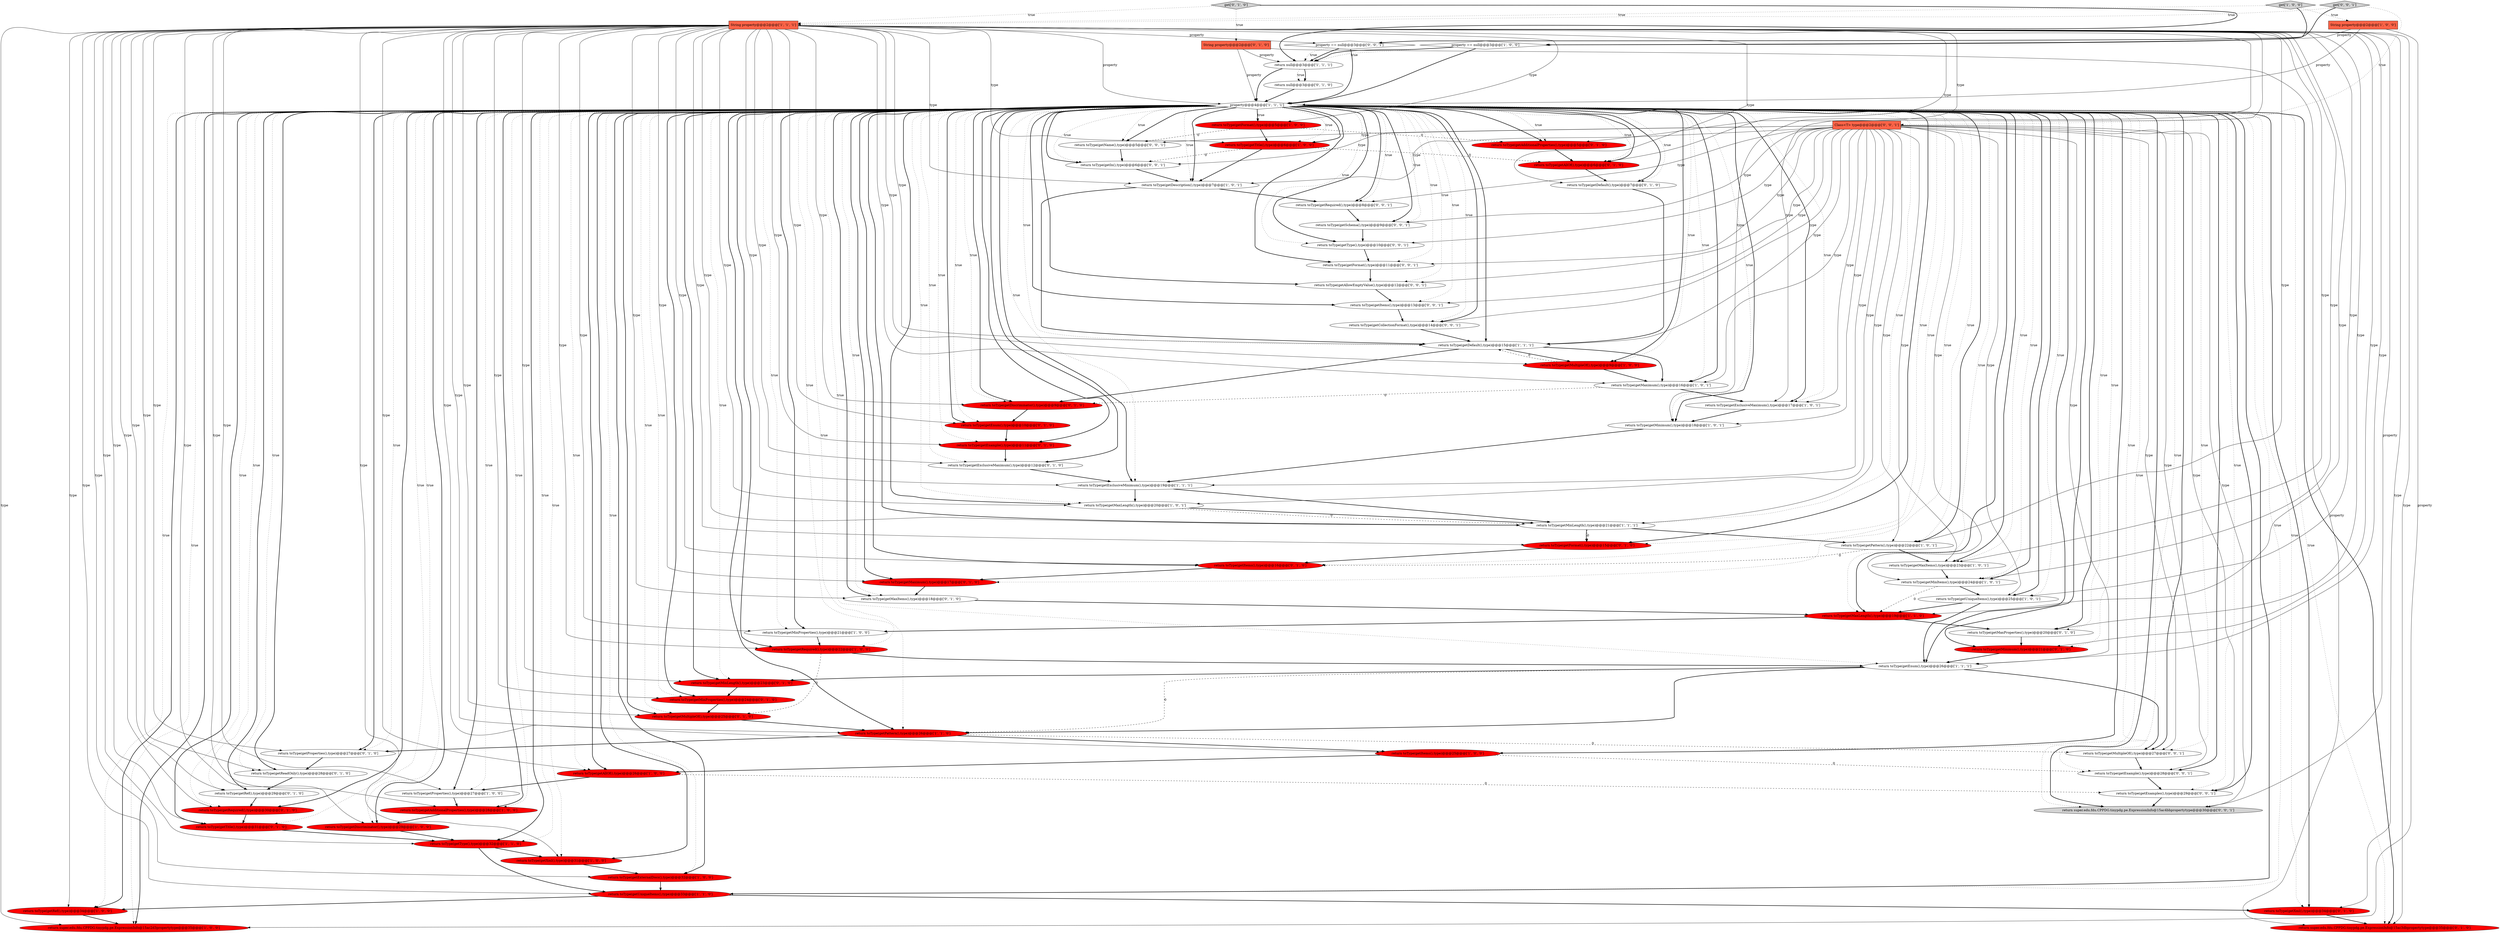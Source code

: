digraph {
4 [style = filled, label = "return toType(getRef(),type)@@@34@@@['1', '0', '0']", fillcolor = red, shape = ellipse image = "AAA1AAABBB1BBB"];
60 [style = filled, label = "return toType(getTitle(),type)@@@31@@@['0', '1', '0']", fillcolor = red, shape = ellipse image = "AAA1AAABBB2BBB"];
5 [style = filled, label = "return toType(getMinItems(),type)@@@24@@@['1', '0', '1']", fillcolor = white, shape = ellipse image = "AAA0AAABBB1BBB"];
53 [style = filled, label = "return toType(getXml(),type)@@@34@@@['0', '1', '0']", fillcolor = red, shape = ellipse image = "AAA1AAABBB2BBB"];
77 [style = filled, label = "return toType(getMultipleOf(),type)@@@27@@@['0', '0', '1']", fillcolor = white, shape = ellipse image = "AAA0AAABBB3BBB"];
16 [style = filled, label = "get['1', '0', '0']", fillcolor = lightgray, shape = diamond image = "AAA0AAABBB1BBB"];
2 [style = filled, label = "return toType(getEnum(),type)@@@26@@@['1', '1', '1']", fillcolor = white, shape = ellipse image = "AAA0AAABBB1BBB"];
23 [style = filled, label = "return toType(getXml(),type)@@@31@@@['1', '0', '0']", fillcolor = red, shape = ellipse image = "AAA1AAABBB1BBB"];
59 [style = filled, label = "return toType(getAllOf(),type)@@@6@@@['0', '1', '0']", fillcolor = red, shape = ellipse image = "AAA1AAABBB2BBB"];
46 [style = filled, label = "return toType(getExample(),type)@@@11@@@['0', '1', '0']", fillcolor = red, shape = ellipse image = "AAA1AAABBB2BBB"];
64 [style = filled, label = "return toType(getExample(),type)@@@28@@@['0', '0', '1']", fillcolor = white, shape = ellipse image = "AAA0AAABBB3BBB"];
67 [style = filled, label = "get['0', '0', '1']", fillcolor = lightgray, shape = diamond image = "AAA0AAABBB3BBB"];
26 [style = filled, label = "return toType(getDiscriminator(),type)@@@29@@@['1', '0', '0']", fillcolor = red, shape = ellipse image = "AAA1AAABBB1BBB"];
10 [style = filled, label = "property == null@@@3@@@['1', '0', '0']", fillcolor = white, shape = diamond image = "AAA0AAABBB1BBB"];
62 [style = filled, label = "return toType(getMultipleOf(),type)@@@25@@@['0', '1', '0']", fillcolor = red, shape = ellipse image = "AAA1AAABBB2BBB"];
42 [style = filled, label = "return toType(getRef(),type)@@@29@@@['0', '1', '0']", fillcolor = white, shape = ellipse image = "AAA0AAABBB2BBB"];
49 [style = filled, label = "return toType(getReadOnly(),type)@@@28@@@['0', '1', '0']", fillcolor = white, shape = ellipse image = "AAA0AAABBB2BBB"];
1 [style = filled, label = "return toType(getExclusiveMinimum(),type)@@@19@@@['1', '1', '1']", fillcolor = white, shape = ellipse image = "AAA0AAABBB1BBB"];
35 [style = filled, label = "return toType(getMinProperties(),type)@@@21@@@['1', '0', '0']", fillcolor = white, shape = ellipse image = "AAA0AAABBB1BBB"];
52 [style = filled, label = "return toType(getRequired(),type)@@@30@@@['0', '1', '0']", fillcolor = red, shape = ellipse image = "AAA1AAABBB2BBB"];
70 [style = filled, label = "Class<T> type@@@2@@@['0', '0', '1']", fillcolor = tomato, shape = box image = "AAA0AAABBB3BBB"];
54 [style = filled, label = "return toType(getDiscriminator(),type)@@@9@@@['0', '1', '0']", fillcolor = red, shape = ellipse image = "AAA1AAABBB2BBB"];
20 [style = filled, label = "return toType(getExternalDocs(),type)@@@32@@@['1', '0', '0']", fillcolor = red, shape = ellipse image = "AAA1AAABBB1BBB"];
18 [style = filled, label = "return toType(getTitle(),type)@@@6@@@['1', '0', '0']", fillcolor = red, shape = ellipse image = "AAA1AAABBB1BBB"];
66 [style = filled, label = "return toType(getItems(),type)@@@13@@@['0', '0', '1']", fillcolor = white, shape = ellipse image = "AAA0AAABBB3BBB"];
28 [style = filled, label = "return null@@@3@@@['1', '1', '1']", fillcolor = white, shape = ellipse image = "AAA0AAABBB1BBB"];
24 [style = filled, label = "return toType(getMaxLength(),type)@@@19@@@['1', '1', '0']", fillcolor = red, shape = ellipse image = "AAA1AAABBB1BBB"];
58 [style = filled, label = "return super.edu.fdu.CPPDG.tinypdg.pe.ExpressionInfo@15ac3dbpropertytype@@@35@@@['0', '1', '0']", fillcolor = red, shape = ellipse image = "AAA1AAABBB2BBB"];
39 [style = filled, label = "return null@@@3@@@['0', '1', '0']", fillcolor = white, shape = ellipse image = "AAA0AAABBB2BBB"];
61 [style = filled, label = "return toType(getMaxItems(),type)@@@18@@@['0', '1', '0']", fillcolor = white, shape = ellipse image = "AAA0AAABBB2BBB"];
8 [style = filled, label = "return super.edu.fdu.CPPDG.tinypdg.pe.ExpressionInfo@15ac2d3propertytype@@@35@@@['1', '0', '0']", fillcolor = red, shape = ellipse image = "AAA1AAABBB1BBB"];
78 [style = filled, label = "return toType(getRequired(),type)@@@8@@@['0', '0', '1']", fillcolor = white, shape = ellipse image = "AAA0AAABBB3BBB"];
71 [style = filled, label = "return toType(getIn(),type)@@@6@@@['0', '0', '1']", fillcolor = white, shape = ellipse image = "AAA0AAABBB3BBB"];
17 [style = filled, label = "return toType(getMaxItems(),type)@@@23@@@['1', '0', '1']", fillcolor = white, shape = ellipse image = "AAA0AAABBB1BBB"];
72 [style = filled, label = "return toType(getExamples(),type)@@@29@@@['0', '0', '1']", fillcolor = white, shape = ellipse image = "AAA0AAABBB3BBB"];
34 [style = filled, label = "return toType(getAdditionalProperties(),type)@@@28@@@['1', '0', '0']", fillcolor = red, shape = ellipse image = "AAA1AAABBB1BBB"];
6 [style = filled, label = "return toType(getPattern(),type)@@@26@@@['1', '1', '0']", fillcolor = red, shape = ellipse image = "AAA1AAABBB1BBB"];
68 [style = filled, label = "return super.edu.fdu.CPPDG.tinypdg.pe.ExpressionInfo@15ac4bbpropertytype@@@30@@@['0', '0', '1']", fillcolor = lightgray, shape = ellipse image = "AAA0AAABBB3BBB"];
50 [style = filled, label = "return toType(getMinProperties(),type)@@@24@@@['0', '1', '0']", fillcolor = red, shape = ellipse image = "AAA1AAABBB2BBB"];
21 [style = filled, label = "return toType(getAllOf(),type)@@@26@@@['1', '0', '0']", fillcolor = red, shape = ellipse image = "AAA1AAABBB1BBB"];
47 [style = filled, label = "return toType(getExclusiveMaximum(),type)@@@12@@@['0', '1', '0']", fillcolor = white, shape = ellipse image = "AAA0AAABBB2BBB"];
56 [style = filled, label = "return toType(getProperties(),type)@@@27@@@['0', '1', '0']", fillcolor = white, shape = ellipse image = "AAA0AAABBB2BBB"];
33 [style = filled, label = "return toType(getPattern(),type)@@@22@@@['1', '0', '1']", fillcolor = white, shape = ellipse image = "AAA0AAABBB1BBB"];
31 [style = filled, label = "return toType(getMinLength(),type)@@@21@@@['1', '1', '1']", fillcolor = white, shape = ellipse image = "AAA0AAABBB1BBB"];
27 [style = filled, label = "return toType(getMinimum(),type)@@@18@@@['1', '0', '1']", fillcolor = white, shape = ellipse image = "AAA0AAABBB1BBB"];
9 [style = filled, label = "return toType(getRequired(),type)@@@22@@@['1', '0', '0']", fillcolor = red, shape = ellipse image = "AAA1AAABBB1BBB"];
38 [style = filled, label = "return toType(getDefault(),type)@@@7@@@['0', '1', '0']", fillcolor = white, shape = ellipse image = "AAA0AAABBB2BBB"];
7 [style = filled, label = "return toType(getMaximum(),type)@@@16@@@['1', '0', '1']", fillcolor = white, shape = ellipse image = "AAA0AAABBB1BBB"];
36 [style = filled, label = "return toType(getType(),type)@@@32@@@['1', '1', '0']", fillcolor = red, shape = ellipse image = "AAA1AAABBB1BBB"];
65 [style = filled, label = "property == null@@@3@@@['0', '0', '1']", fillcolor = white, shape = diamond image = "AAA0AAABBB3BBB"];
76 [style = filled, label = "return toType(getAllowEmptyValue(),type)@@@12@@@['0', '0', '1']", fillcolor = white, shape = ellipse image = "AAA0AAABBB3BBB"];
29 [style = filled, label = "return toType(getUniqueItems(),type)@@@25@@@['1', '0', '1']", fillcolor = white, shape = ellipse image = "AAA0AAABBB1BBB"];
40 [style = filled, label = "get['0', '1', '0']", fillcolor = lightgray, shape = diamond image = "AAA0AAABBB2BBB"];
55 [style = filled, label = "return toType(getMinLength(),type)@@@23@@@['0', '1', '0']", fillcolor = red, shape = ellipse image = "AAA1AAABBB2BBB"];
37 [style = filled, label = "return toType(getAdditionalProperties(),type)@@@5@@@['0', '1', '0']", fillcolor = red, shape = ellipse image = "AAA1AAABBB2BBB"];
41 [style = filled, label = "return toType(getFormat(),type)@@@15@@@['0', '1', '0']", fillcolor = red, shape = ellipse image = "AAA1AAABBB2BBB"];
25 [style = filled, label = "return toType(getProperties(),type)@@@27@@@['1', '0', '0']", fillcolor = white, shape = ellipse image = "AAA0AAABBB1BBB"];
0 [style = filled, label = "return toType(getUniqueItems(),type)@@@33@@@['1', '1', '0']", fillcolor = red, shape = ellipse image = "AAA1AAABBB1BBB"];
74 [style = filled, label = "return toType(getType(),type)@@@10@@@['0', '0', '1']", fillcolor = white, shape = ellipse image = "AAA0AAABBB3BBB"];
32 [style = filled, label = "return toType(getDescription(),type)@@@7@@@['1', '0', '1']", fillcolor = white, shape = ellipse image = "AAA0AAABBB1BBB"];
73 [style = filled, label = "return toType(getSchema(),type)@@@9@@@['0', '0', '1']", fillcolor = white, shape = ellipse image = "AAA0AAABBB3BBB"];
30 [style = filled, label = "String property@@@2@@@['1', '1', '1']", fillcolor = tomato, shape = box image = "AAA0AAABBB1BBB"];
15 [style = filled, label = "property@@@4@@@['1', '1', '1']", fillcolor = white, shape = diamond image = "AAA0AAABBB1BBB"];
43 [style = filled, label = "return toType(getMinimum(),type)@@@21@@@['0', '1', '0']", fillcolor = red, shape = ellipse image = "AAA1AAABBB2BBB"];
51 [style = filled, label = "return toType(getMaximum(),type)@@@17@@@['0', '1', '0']", fillcolor = red, shape = ellipse image = "AAA1AAABBB2BBB"];
22 [style = filled, label = "return toType(getMultipleOf(),type)@@@9@@@['1', '0', '0']", fillcolor = red, shape = ellipse image = "AAA1AAABBB1BBB"];
57 [style = filled, label = "return toType(getEnum(),type)@@@10@@@['0', '1', '0']", fillcolor = red, shape = ellipse image = "AAA1AAABBB2BBB"];
69 [style = filled, label = "return toType(getFormat(),type)@@@11@@@['0', '0', '1']", fillcolor = white, shape = ellipse image = "AAA0AAABBB3BBB"];
11 [style = filled, label = "return toType(getMaxLength(),type)@@@20@@@['1', '0', '1']", fillcolor = white, shape = ellipse image = "AAA0AAABBB1BBB"];
48 [style = filled, label = "return toType(getItems(),type)@@@16@@@['0', '1', '0']", fillcolor = red, shape = ellipse image = "AAA1AAABBB2BBB"];
3 [style = filled, label = "return toType(getExclusiveMaximum(),type)@@@17@@@['1', '0', '1']", fillcolor = white, shape = ellipse image = "AAA0AAABBB1BBB"];
12 [style = filled, label = "return toType(getFormat(),type)@@@5@@@['1', '0', '0']", fillcolor = red, shape = ellipse image = "AAA1AAABBB1BBB"];
13 [style = filled, label = "return toType(getDefault(),type)@@@15@@@['1', '1', '1']", fillcolor = white, shape = ellipse image = "AAA0AAABBB1BBB"];
45 [style = filled, label = "return toType(getMaxProperties(),type)@@@20@@@['0', '1', '0']", fillcolor = white, shape = ellipse image = "AAA0AAABBB2BBB"];
14 [style = filled, label = "String property@@@2@@@['1', '0', '0']", fillcolor = tomato, shape = box image = "AAA0AAABBB1BBB"];
44 [style = filled, label = "String property@@@2@@@['0', '1', '0']", fillcolor = tomato, shape = box image = "AAA0AAABBB2BBB"];
75 [style = filled, label = "return toType(getName(),type)@@@5@@@['0', '0', '1']", fillcolor = white, shape = ellipse image = "AAA0AAABBB3BBB"];
19 [style = filled, label = "return toType(getItems(),type)@@@25@@@['1', '0', '0']", fillcolor = red, shape = ellipse image = "AAA1AAABBB1BBB"];
63 [style = filled, label = "return toType(getCollectionFormat(),type)@@@14@@@['0', '0', '1']", fillcolor = white, shape = ellipse image = "AAA0AAABBB3BBB"];
74->69 [style = bold, label=""];
70->72 [style = solid, label="type"];
6->77 [style = dashed, label="0"];
15->55 [style = bold, label=""];
70->17 [style = solid, label="type"];
69->76 [style = bold, label=""];
30->17 [style = solid, label="type"];
25->34 [style = bold, label=""];
30->60 [style = solid, label="type"];
15->61 [style = bold, label=""];
15->21 [style = bold, label=""];
15->25 [style = bold, label=""];
2->6 [style = bold, label=""];
30->6 [style = solid, label="type"];
15->31 [style = dotted, label="true"];
30->27 [style = solid, label="type"];
30->32 [style = solid, label="type"];
30->48 [style = solid, label="type"];
70->66 [style = solid, label="type"];
20->0 [style = bold, label=""];
15->54 [style = bold, label=""];
54->57 [style = bold, label=""];
15->68 [style = dotted, label="true"];
73->74 [style = bold, label=""];
53->58 [style = bold, label=""];
70->7 [style = solid, label="type"];
15->20 [style = dotted, label="true"];
30->5 [style = solid, label="type"];
5->24 [style = dashed, label="0"];
31->41 [style = dashed, label="0"];
30->57 [style = solid, label="type"];
15->33 [style = dotted, label="true"];
15->73 [style = dotted, label="true"];
15->21 [style = dotted, label="true"];
15->7 [style = dotted, label="true"];
40->44 [style = dotted, label="true"];
15->57 [style = bold, label=""];
19->64 [style = dashed, label="0"];
15->9 [style = dotted, label="true"];
30->11 [style = solid, label="type"];
3->27 [style = bold, label=""];
70->78 [style = solid, label="type"];
70->76 [style = solid, label="type"];
41->48 [style = bold, label=""];
30->26 [style = solid, label="type"];
15->17 [style = bold, label=""];
48->51 [style = bold, label=""];
30->3 [style = solid, label="type"];
62->6 [style = bold, label=""];
52->60 [style = bold, label=""];
36->0 [style = bold, label=""];
15->8 [style = dotted, label="true"];
44->15 [style = solid, label="property"];
15->11 [style = bold, label=""];
51->61 [style = bold, label=""];
44->58 [style = solid, label="property"];
34->26 [style = bold, label=""];
15->52 [style = bold, label=""];
30->51 [style = solid, label="type"];
45->43 [style = bold, label=""];
15->29 [style = dotted, label="true"];
15->20 [style = bold, label=""];
15->53 [style = dotted, label="true"];
14->8 [style = solid, label="property"];
15->43 [style = dotted, label="true"];
15->0 [style = bold, label=""];
50->62 [style = bold, label=""];
12->18 [style = bold, label=""];
70->1 [style = solid, label="type"];
18->32 [style = bold, label=""];
30->65 [style = solid, label="property"];
15->41 [style = bold, label=""];
30->19 [style = solid, label="type"];
15->71 [style = bold, label=""];
4->8 [style = bold, label=""];
61->24 [style = bold, label=""];
63->13 [style = bold, label=""];
2->6 [style = dashed, label="0"];
21->72 [style = dashed, label="0"];
13->22 [style = bold, label=""];
1->31 [style = bold, label=""];
15->57 [style = dotted, label="true"];
15->72 [style = dotted, label="true"];
15->58 [style = dotted, label="true"];
15->66 [style = dotted, label="true"];
15->26 [style = dotted, label="true"];
70->3 [style = solid, label="type"];
57->46 [style = bold, label=""];
66->63 [style = bold, label=""];
65->28 [style = dotted, label="true"];
5->29 [style = bold, label=""];
15->38 [style = bold, label=""];
14->15 [style = solid, label="property"];
15->63 [style = dotted, label="true"];
15->13 [style = bold, label=""];
17->5 [style = bold, label=""];
30->22 [style = solid, label="type"];
30->36 [style = solid, label="type"];
77->64 [style = bold, label=""];
12->37 [style = dashed, label="0"];
30->24 [style = solid, label="type"];
15->76 [style = dotted, label="true"];
30->50 [style = solid, label="type"];
15->34 [style = bold, label=""];
15->34 [style = dotted, label="true"];
9->2 [style = bold, label=""];
15->50 [style = dotted, label="true"];
15->24 [style = dotted, label="true"];
30->31 [style = solid, label="type"];
30->38 [style = solid, label="type"];
30->8 [style = solid, label="type"];
15->18 [style = dotted, label="true"];
15->2 [style = dotted, label="true"];
15->50 [style = bold, label=""];
15->76 [style = bold, label=""];
15->66 [style = bold, label=""];
40->30 [style = dotted, label="true"];
15->52 [style = dotted, label="true"];
15->69 [style = dotted, label="true"];
15->35 [style = dotted, label="true"];
21->25 [style = bold, label=""];
30->62 [style = solid, label="type"];
30->45 [style = solid, label="type"];
7->54 [style = dashed, label="0"];
22->7 [style = bold, label=""];
15->35 [style = bold, label=""];
15->27 [style = dotted, label="true"];
15->13 [style = dotted, label="true"];
15->42 [style = dotted, label="true"];
1->11 [style = bold, label=""];
15->17 [style = dotted, label="true"];
15->3 [style = dotted, label="true"];
15->78 [style = bold, label=""];
70->64 [style = solid, label="type"];
15->41 [style = dotted, label="true"];
15->31 [style = bold, label=""];
15->9 [style = bold, label=""];
15->75 [style = dotted, label="true"];
31->33 [style = bold, label=""];
2->77 [style = bold, label=""];
16->14 [style = dotted, label="true"];
71->32 [style = bold, label=""];
15->51 [style = dotted, label="true"];
31->41 [style = bold, label=""];
15->60 [style = dotted, label="true"];
30->0 [style = solid, label="type"];
15->12 [style = dotted, label="true"];
15->12 [style = bold, label=""];
15->59 [style = dotted, label="true"];
15->78 [style = dotted, label="true"];
30->58 [style = solid, label="type"];
15->47 [style = bold, label=""];
15->75 [style = bold, label=""];
15->64 [style = bold, label=""];
78->73 [style = bold, label=""];
70->11 [style = solid, label="type"];
30->56 [style = solid, label="type"];
30->23 [style = solid, label="type"];
30->18 [style = solid, label="type"];
15->29 [style = bold, label=""];
65->15 [style = bold, label=""];
2->55 [style = bold, label=""];
15->33 [style = bold, label=""];
15->36 [style = bold, label=""];
15->74 [style = dotted, label="true"];
47->1 [style = bold, label=""];
22->13 [style = dashed, label="0"];
15->5 [style = dotted, label="true"];
64->72 [style = bold, label=""];
30->42 [style = solid, label="type"];
70->77 [style = solid, label="type"];
23->20 [style = bold, label=""];
33->48 [style = dashed, label="0"];
70->27 [style = solid, label="type"];
15->47 [style = dotted, label="true"];
15->74 [style = bold, label=""];
10->28 [style = dotted, label="true"];
70->74 [style = solid, label="type"];
15->54 [style = dotted, label="true"];
15->58 [style = bold, label=""];
35->9 [style = bold, label=""];
70->75 [style = solid, label="type"];
28->39 [style = bold, label=""];
30->4 [style = solid, label="type"];
42->52 [style = bold, label=""];
15->60 [style = bold, label=""];
30->35 [style = solid, label="type"];
67->30 [style = dotted, label="true"];
13->54 [style = bold, label=""];
30->7 [style = solid, label="type"];
15->53 [style = bold, label=""];
30->29 [style = solid, label="type"];
30->37 [style = solid, label="type"];
43->2 [style = bold, label=""];
70->13 [style = solid, label="type"];
30->68 [style = solid, label="property"];
70->33 [style = solid, label="type"];
15->19 [style = bold, label=""];
15->3 [style = bold, label=""];
15->0 [style = dotted, label="true"];
30->53 [style = solid, label="type"];
76->66 [style = bold, label=""];
24->45 [style = bold, label=""];
30->46 [style = solid, label="type"];
15->32 [style = dotted, label="true"];
15->22 [style = bold, label=""];
15->68 [style = bold, label=""];
18->71 [style = dashed, label="0"];
11->31 [style = bold, label=""];
30->12 [style = solid, label="type"];
70->73 [style = solid, label="type"];
6->56 [style = bold, label=""];
65->28 [style = bold, label=""];
15->48 [style = dotted, label="true"];
15->77 [style = bold, label=""];
11->31 [style = dashed, label="0"];
14->10 [style = solid, label="property"];
70->5 [style = solid, label="type"];
60->36 [style = bold, label=""];
9->62 [style = dashed, label="0"];
15->43 [style = bold, label=""];
30->41 [style = solid, label="type"];
15->11 [style = dotted, label="true"];
15->48 [style = bold, label=""];
15->37 [style = dotted, label="true"];
55->50 [style = bold, label=""];
15->23 [style = dotted, label="true"];
30->61 [style = solid, label="type"];
15->25 [style = dotted, label="true"];
70->69 [style = solid, label="type"];
15->45 [style = dotted, label="true"];
15->56 [style = bold, label=""];
15->37 [style = bold, label=""];
49->42 [style = bold, label=""];
15->72 [style = bold, label=""];
15->8 [style = bold, label=""];
70->2 [style = solid, label="type"];
29->2 [style = bold, label=""];
15->61 [style = dotted, label="true"];
30->21 [style = solid, label="type"];
30->13 [style = solid, label="type"];
67->70 [style = dotted, label="true"];
15->1 [style = bold, label=""];
70->29 [style = solid, label="type"];
33->17 [style = bold, label=""];
19->21 [style = bold, label=""];
30->47 [style = solid, label="type"];
30->43 [style = solid, label="type"];
15->23 [style = bold, label=""];
15->2 [style = bold, label=""];
30->25 [style = solid, label="type"];
27->1 [style = bold, label=""];
39->15 [style = bold, label=""];
10->28 [style = bold, label=""];
70->68 [style = solid, label="type"];
10->15 [style = bold, label=""];
28->15 [style = bold, label=""];
15->7 [style = bold, label=""];
15->45 [style = bold, label=""];
56->49 [style = bold, label=""];
16->10 [style = bold, label=""];
24->35 [style = bold, label=""];
15->69 [style = bold, label=""];
16->30 [style = dotted, label="true"];
26->36 [style = bold, label=""];
18->59 [style = dashed, label="0"];
15->36 [style = dotted, label="true"];
15->71 [style = dotted, label="true"];
59->38 [style = bold, label=""];
30->55 [style = solid, label="type"];
30->15 [style = solid, label="property"];
15->22 [style = dotted, label="true"];
15->6 [style = bold, label=""];
15->62 [style = bold, label=""];
30->34 [style = solid, label="type"];
6->19 [style = bold, label=""];
30->1 [style = solid, label="type"];
30->9 [style = solid, label="type"];
30->49 [style = solid, label="type"];
40->28 [style = bold, label=""];
15->46 [style = dotted, label="true"];
15->59 [style = bold, label=""];
46->47 [style = bold, label=""];
15->18 [style = bold, label=""];
67->65 [style = bold, label=""];
70->32 [style = solid, label="type"];
15->4 [style = dotted, label="true"];
15->5 [style = bold, label=""];
7->3 [style = bold, label=""];
15->26 [style = bold, label=""];
30->59 [style = solid, label="type"];
15->64 [style = dotted, label="true"];
15->56 [style = dotted, label="true"];
32->78 [style = bold, label=""];
36->23 [style = bold, label=""];
15->42 [style = bold, label=""];
15->62 [style = dotted, label="true"];
0->4 [style = bold, label=""];
12->75 [style = dashed, label="0"];
15->19 [style = dotted, label="true"];
15->1 [style = dotted, label="true"];
15->6 [style = dotted, label="true"];
70->63 [style = solid, label="type"];
15->24 [style = bold, label=""];
37->59 [style = bold, label=""];
13->7 [style = bold, label=""];
44->28 [style = solid, label="property"];
15->77 [style = dotted, label="true"];
15->4 [style = bold, label=""];
15->46 [style = bold, label=""];
15->38 [style = dotted, label="true"];
75->71 [style = bold, label=""];
30->52 [style = solid, label="type"];
30->20 [style = solid, label="type"];
15->55 [style = dotted, label="true"];
70->71 [style = solid, label="type"];
15->49 [style = dotted, label="true"];
30->2 [style = solid, label="type"];
70->31 [style = solid, label="type"];
32->13 [style = bold, label=""];
28->39 [style = dotted, label="true"];
30->33 [style = solid, label="type"];
15->32 [style = bold, label=""];
15->27 [style = bold, label=""];
29->24 [style = bold, label=""];
15->49 [style = bold, label=""];
38->13 [style = bold, label=""];
15->63 [style = bold, label=""];
72->68 [style = bold, label=""];
15->73 [style = bold, label=""];
0->53 [style = bold, label=""];
30->54 [style = solid, label="type"];
15->51 [style = bold, label=""];
}
